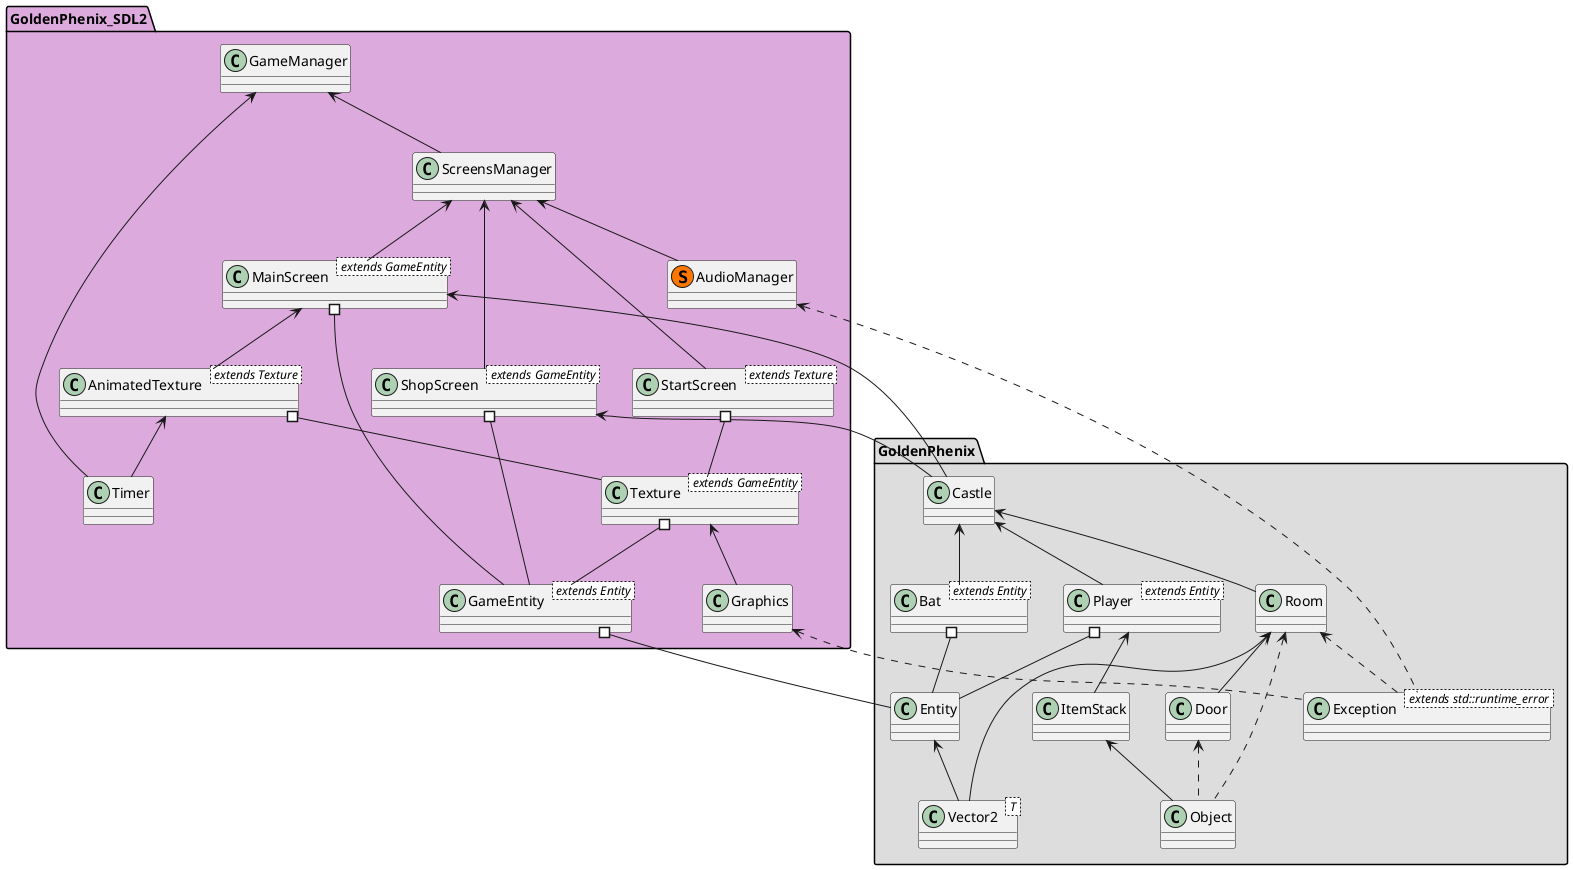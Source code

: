 @startuml

package GoldenPhenix #DDDDDD
{
    Castle <-- Room
    Castle <-- Player
    Castle <-- Bat

    Door <.. Object

    ItemStack <-- Object

    Room <-- Door
    Room <.. Object
    Room <.. Exception
    Room <-- Vector2

    Player #-- Entity
    Player <-- ItemStack

    Bat #-- Entity

    Entity <-- Vector2

    class Castle
    class Room
    class Player < extends Entity >
    class Bat < extends Entity >
    class Door
    class ItemStack
    class Object
    class Entity
    class Exception< extends std::runtime_error >
    class Vector2< T >
}

package "GoldenPhenix_SDL2" #DDAADD
{
    Graphics <.. Exception

    GameManager <-- ScreensManager
    GameManager <-- Timer

    AudioManager <.. Exception

    MainScreen <-- Castle
    MainScreen #-- GameEntity
    MainScreen <-- AnimatedTexture

    ShopScreen #-- GameEntity
    ShopScreen <-- Castle

    StartScreen #-- Texture

    ScreensManager <-- MainScreen
    ScreensManager <-- ShopScreen
    ScreensManager <-- StartScreen
    ScreensManager <-- AudioManager

    AnimatedTexture <-- Timer
    AnimatedTexture #-- Texture

    Texture #-- GameEntity
    Texture <-- Graphics

    GameEntity #-- Entity



    class Graphics
    class GameManager
    class AudioManager<< (S, #FF7700) >>
    class Timer
    class MainScreen< extends GameEntity >
    class ScreensManager
    class ShopScreen< extends GameEntity >
    class StartScreen< extends Texture >
    class AnimatedTexture < extends Texture >
    class GameEntity < extends Entity >
    class Texture < extends GameEntity >
}

@enduml
